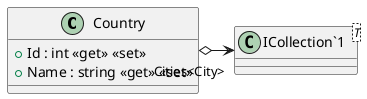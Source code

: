@startuml
class Country {
    + Id : int <<get>> <<set>>
    + Name : string <<get>> <<set>>
}
class "ICollection`1"<T> {
}
Country o-> "Cities<City>" "ICollection`1"
@enduml
